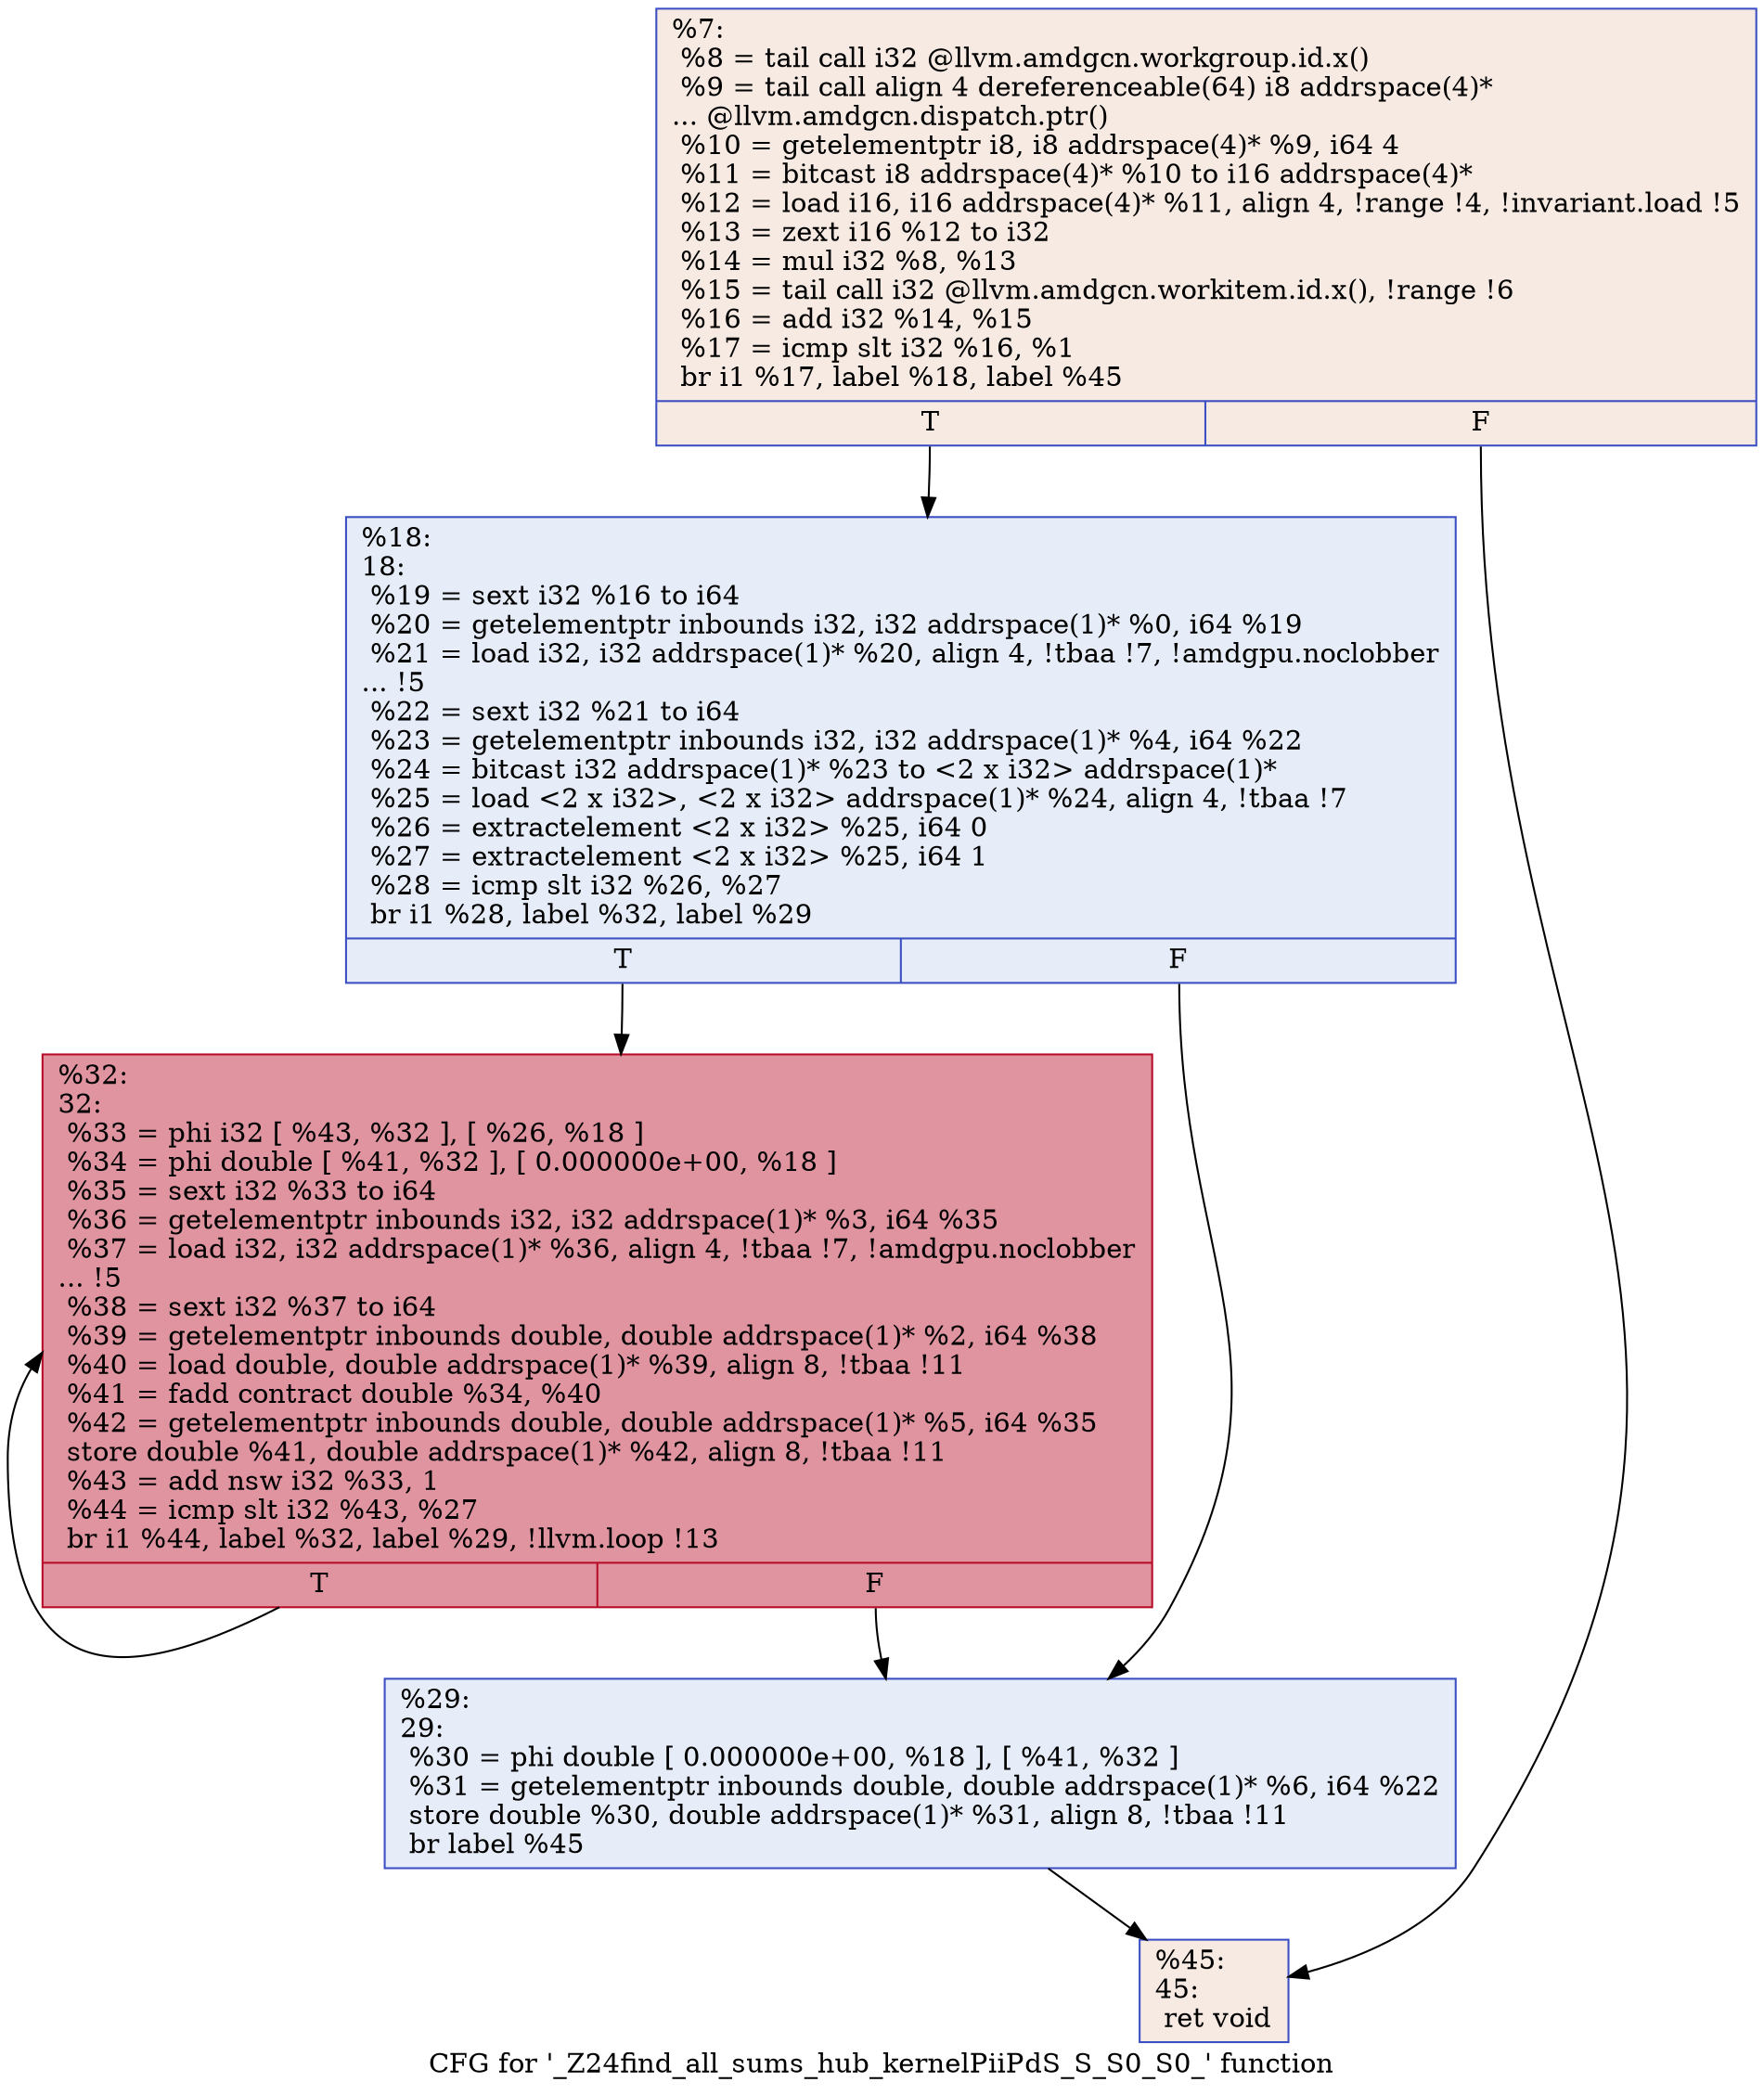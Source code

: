 digraph "CFG for '_Z24find_all_sums_hub_kernelPiiPdS_S_S0_S0_' function" {
	label="CFG for '_Z24find_all_sums_hub_kernelPiiPdS_S_S0_S0_' function";

	Node0x4c1e720 [shape=record,color="#3d50c3ff", style=filled, fillcolor="#eed0c070",label="{%7:\l  %8 = tail call i32 @llvm.amdgcn.workgroup.id.x()\l  %9 = tail call align 4 dereferenceable(64) i8 addrspace(4)*\l... @llvm.amdgcn.dispatch.ptr()\l  %10 = getelementptr i8, i8 addrspace(4)* %9, i64 4\l  %11 = bitcast i8 addrspace(4)* %10 to i16 addrspace(4)*\l  %12 = load i16, i16 addrspace(4)* %11, align 4, !range !4, !invariant.load !5\l  %13 = zext i16 %12 to i32\l  %14 = mul i32 %8, %13\l  %15 = tail call i32 @llvm.amdgcn.workitem.id.x(), !range !6\l  %16 = add i32 %14, %15\l  %17 = icmp slt i32 %16, %1\l  br i1 %17, label %18, label %45\l|{<s0>T|<s1>F}}"];
	Node0x4c1e720:s0 -> Node0x4c20690;
	Node0x4c1e720:s1 -> Node0x4c20720;
	Node0x4c20690 [shape=record,color="#3d50c3ff", style=filled, fillcolor="#c7d7f070",label="{%18:\l18:                                               \l  %19 = sext i32 %16 to i64\l  %20 = getelementptr inbounds i32, i32 addrspace(1)* %0, i64 %19\l  %21 = load i32, i32 addrspace(1)* %20, align 4, !tbaa !7, !amdgpu.noclobber\l... !5\l  %22 = sext i32 %21 to i64\l  %23 = getelementptr inbounds i32, i32 addrspace(1)* %4, i64 %22\l  %24 = bitcast i32 addrspace(1)* %23 to \<2 x i32\> addrspace(1)*\l  %25 = load \<2 x i32\>, \<2 x i32\> addrspace(1)* %24, align 4, !tbaa !7\l  %26 = extractelement \<2 x i32\> %25, i64 0\l  %27 = extractelement \<2 x i32\> %25, i64 1\l  %28 = icmp slt i32 %26, %27\l  br i1 %28, label %32, label %29\l|{<s0>T|<s1>F}}"];
	Node0x4c20690:s0 -> Node0x4c22160;
	Node0x4c20690:s1 -> Node0x4c221f0;
	Node0x4c221f0 [shape=record,color="#3d50c3ff", style=filled, fillcolor="#c7d7f070",label="{%29:\l29:                                               \l  %30 = phi double [ 0.000000e+00, %18 ], [ %41, %32 ]\l  %31 = getelementptr inbounds double, double addrspace(1)* %6, i64 %22\l  store double %30, double addrspace(1)* %31, align 8, !tbaa !11\l  br label %45\l}"];
	Node0x4c221f0 -> Node0x4c20720;
	Node0x4c22160 [shape=record,color="#b70d28ff", style=filled, fillcolor="#b70d2870",label="{%32:\l32:                                               \l  %33 = phi i32 [ %43, %32 ], [ %26, %18 ]\l  %34 = phi double [ %41, %32 ], [ 0.000000e+00, %18 ]\l  %35 = sext i32 %33 to i64\l  %36 = getelementptr inbounds i32, i32 addrspace(1)* %3, i64 %35\l  %37 = load i32, i32 addrspace(1)* %36, align 4, !tbaa !7, !amdgpu.noclobber\l... !5\l  %38 = sext i32 %37 to i64\l  %39 = getelementptr inbounds double, double addrspace(1)* %2, i64 %38\l  %40 = load double, double addrspace(1)* %39, align 8, !tbaa !11\l  %41 = fadd contract double %34, %40\l  %42 = getelementptr inbounds double, double addrspace(1)* %5, i64 %35\l  store double %41, double addrspace(1)* %42, align 8, !tbaa !11\l  %43 = add nsw i32 %33, 1\l  %44 = icmp slt i32 %43, %27\l  br i1 %44, label %32, label %29, !llvm.loop !13\l|{<s0>T|<s1>F}}"];
	Node0x4c22160:s0 -> Node0x4c22160;
	Node0x4c22160:s1 -> Node0x4c221f0;
	Node0x4c20720 [shape=record,color="#3d50c3ff", style=filled, fillcolor="#eed0c070",label="{%45:\l45:                                               \l  ret void\l}"];
}
